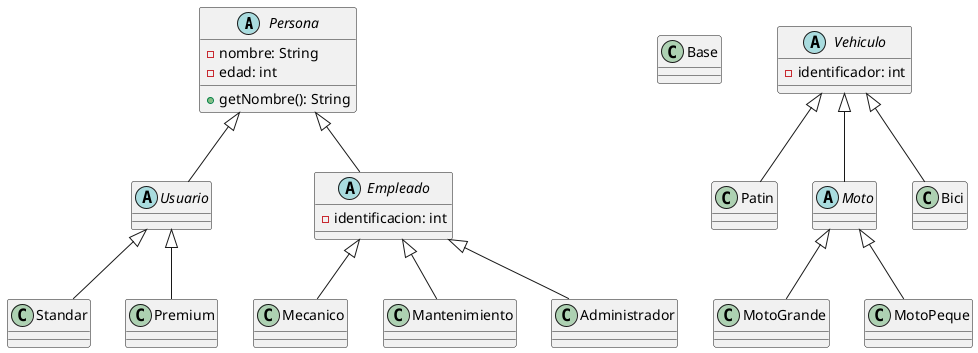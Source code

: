 @startuml sistema
abstract class Persona {
    - nombre: String
    - edad: int
    + getNombre(): String
}
abstract class Usuario {

}
abstract class Empleado {
    - identificacion: int
}
class Mecanico {

}
class Mantenimiento {

}
class Administrador {

}
class Standar {

}
class Premium {

}

class Base{

}




abstract class Vehiculo {
    - identificador: int
}

class Patin{}
abstract class Moto{}
class Bici{}
class MotoGrande{}
class MotoPeque{}


Vehiculo <|-- Patin
Vehiculo <|-- Moto
Vehiculo <|-- Bici
Moto <|-- MotoGrande
Moto <|-- MotoPeque

Persona <|-- Usuario
Persona <|-- Empleado
Empleado <|-- Mecanico
Empleado <|-- Mantenimiento
Empleado <|-- Administrador
Usuario <|-- Standar
Usuario <|-- Premium



@enduml